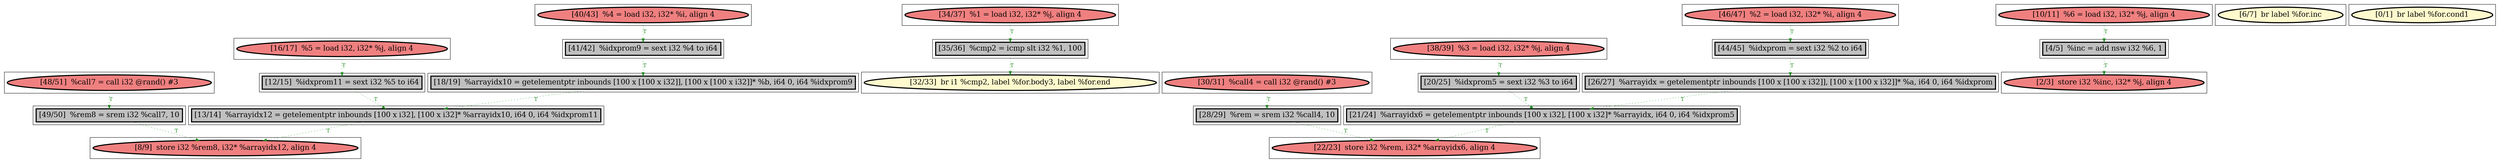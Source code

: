 
digraph G {



node1267->node1270 [style=dotted,color=forestgreen,label="T",fontcolor=forestgreen ]
node1270->node1258 [style=dotted,color=forestgreen,label="T",fontcolor=forestgreen ]
node1278->node1273 [style=dotted,color=forestgreen,label="T",fontcolor=forestgreen ]
node1261->node1260 [style=dotted,color=forestgreen,label="T",fontcolor=forestgreen ]
node1264->node1262 [style=dotted,color=forestgreen,label="T",fontcolor=forestgreen ]
node1277->node1276 [style=dotted,color=forestgreen,label="T",fontcolor=forestgreen ]
node1269->node1279 [style=dotted,color=forestgreen,label="T",fontcolor=forestgreen ]
node1256->node1255 [style=dotted,color=forestgreen,label="T",fontcolor=forestgreen ]
node1263->node1258 [style=dotted,color=forestgreen,label="T",fontcolor=forestgreen ]
node1260->node1263 [style=dotted,color=forestgreen,label="T",fontcolor=forestgreen ]
node1259->node1256 [style=dotted,color=forestgreen,label="T",fontcolor=forestgreen ]
node1272->node1278 [style=dotted,color=forestgreen,label="T",fontcolor=forestgreen ]
node1262->node1263 [style=dotted,color=forestgreen,label="T",fontcolor=forestgreen ]
node1279->node1265 [style=dotted,color=forestgreen,label="T",fontcolor=forestgreen ]
node1276->node1279 [style=dotted,color=forestgreen,label="T",fontcolor=forestgreen ]
node1266->node1264 [style=dotted,color=forestgreen,label="T",fontcolor=forestgreen ]
node1274->node1275 [style=dotted,color=forestgreen,label="T",fontcolor=forestgreen ]
node1268->node1277 [style=dotted,color=forestgreen,label="T",fontcolor=forestgreen ]
node1275->node1265 [style=dotted,color=forestgreen,label="T",fontcolor=forestgreen ]
node1271->node1269 [style=dotted,color=forestgreen,label="T",fontcolor=forestgreen ]


subgraph cluster25 {


node1279 [penwidth=3.0,fontsize=20,fillcolor=grey,label="[21/24]  %arrayidx6 = getelementptr inbounds [100 x i32], [100 x i32]* %arrayidx, i64 0, i64 %idxprom5",shape=rectangle,style=filled ]



}

subgraph cluster24 {


node1278 [penwidth=3.0,fontsize=20,fillcolor=grey,label="[35/36]  %cmp2 = icmp slt i32 %1, 100",shape=rectangle,style=filled ]



}

subgraph cluster22 {


node1276 [penwidth=3.0,fontsize=20,fillcolor=grey,label="[26/27]  %arrayidx = getelementptr inbounds [100 x [100 x i32]], [100 x [100 x i32]]* %a, i64 0, i64 %idxprom",shape=rectangle,style=filled ]



}

subgraph cluster20 {


node1274 [penwidth=3.0,fontsize=20,fillcolor=lightcoral,label="[30/31]  %call4 = call i32 @rand() #3",shape=ellipse,style=filled ]



}

subgraph cluster18 {


node1272 [penwidth=3.0,fontsize=20,fillcolor=lightcoral,label="[34/37]  %1 = load i32, i32* %j, align 4",shape=ellipse,style=filled ]



}

subgraph cluster16 {


node1270 [penwidth=3.0,fontsize=20,fillcolor=grey,label="[49/50]  %rem8 = srem i32 %call7, 10",shape=rectangle,style=filled ]



}

subgraph cluster17 {


node1271 [penwidth=3.0,fontsize=20,fillcolor=lightcoral,label="[38/39]  %3 = load i32, i32* %j, align 4",shape=ellipse,style=filled ]



}

subgraph cluster4 {


node1258 [penwidth=3.0,fontsize=20,fillcolor=lightcoral,label="[8/9]  store i32 %rem8, i32* %arrayidx12, align 4",shape=ellipse,style=filled ]



}

subgraph cluster3 {


node1257 [penwidth=3.0,fontsize=20,fillcolor=lemonchiffon,label="[6/7]  br label %for.inc",shape=ellipse,style=filled ]



}

subgraph cluster2 {


node1256 [penwidth=3.0,fontsize=20,fillcolor=grey,label="[4/5]  %inc = add nsw i32 %6, 1",shape=rectangle,style=filled ]



}

subgraph cluster1 {


node1255 [penwidth=3.0,fontsize=20,fillcolor=lightcoral,label="[2/3]  store i32 %inc, i32* %j, align 4",shape=ellipse,style=filled ]



}

subgraph cluster12 {


node1266 [penwidth=3.0,fontsize=20,fillcolor=lightcoral,label="[40/43]  %4 = load i32, i32* %i, align 4",shape=ellipse,style=filled ]



}

subgraph cluster5 {


node1259 [penwidth=3.0,fontsize=20,fillcolor=lightcoral,label="[10/11]  %6 = load i32, i32* %j, align 4",shape=ellipse,style=filled ]



}

subgraph cluster0 {


node1254 [penwidth=3.0,fontsize=20,fillcolor=lemonchiffon,label="[0/1]  br label %for.cond1",shape=ellipse,style=filled ]



}

subgraph cluster6 {


node1260 [penwidth=3.0,fontsize=20,fillcolor=grey,label="[12/15]  %idxprom11 = sext i32 %5 to i64",shape=rectangle,style=filled ]



}

subgraph cluster14 {


node1268 [penwidth=3.0,fontsize=20,fillcolor=lightcoral,label="[46/47]  %2 = load i32, i32* %i, align 4",shape=ellipse,style=filled ]



}

subgraph cluster7 {


node1261 [penwidth=3.0,fontsize=20,fillcolor=lightcoral,label="[16/17]  %5 = load i32, i32* %j, align 4",shape=ellipse,style=filled ]



}

subgraph cluster23 {


node1277 [penwidth=3.0,fontsize=20,fillcolor=grey,label="[44/45]  %idxprom = sext i32 %2 to i64",shape=rectangle,style=filled ]



}

subgraph cluster8 {


node1262 [penwidth=3.0,fontsize=20,fillcolor=grey,label="[18/19]  %arrayidx10 = getelementptr inbounds [100 x [100 x i32]], [100 x [100 x i32]]* %b, i64 0, i64 %idxprom9",shape=rectangle,style=filled ]



}

subgraph cluster21 {


node1275 [penwidth=3.0,fontsize=20,fillcolor=grey,label="[28/29]  %rem = srem i32 %call4, 10",shape=rectangle,style=filled ]



}

subgraph cluster9 {


node1263 [penwidth=3.0,fontsize=20,fillcolor=grey,label="[13/14]  %arrayidx12 = getelementptr inbounds [100 x i32], [100 x i32]* %arrayidx10, i64 0, i64 %idxprom11",shape=rectangle,style=filled ]



}

subgraph cluster19 {


node1273 [penwidth=3.0,fontsize=20,fillcolor=lemonchiffon,label="[32/33]  br i1 %cmp2, label %for.body3, label %for.end",shape=ellipse,style=filled ]



}

subgraph cluster10 {


node1264 [penwidth=3.0,fontsize=20,fillcolor=grey,label="[41/42]  %idxprom9 = sext i32 %4 to i64",shape=rectangle,style=filled ]



}

subgraph cluster11 {


node1265 [penwidth=3.0,fontsize=20,fillcolor=lightcoral,label="[22/23]  store i32 %rem, i32* %arrayidx6, align 4",shape=ellipse,style=filled ]



}

subgraph cluster13 {


node1267 [penwidth=3.0,fontsize=20,fillcolor=lightcoral,label="[48/51]  %call7 = call i32 @rand() #3",shape=ellipse,style=filled ]



}

subgraph cluster15 {


node1269 [penwidth=3.0,fontsize=20,fillcolor=grey,label="[20/25]  %idxprom5 = sext i32 %3 to i64",shape=rectangle,style=filled ]



}

}

